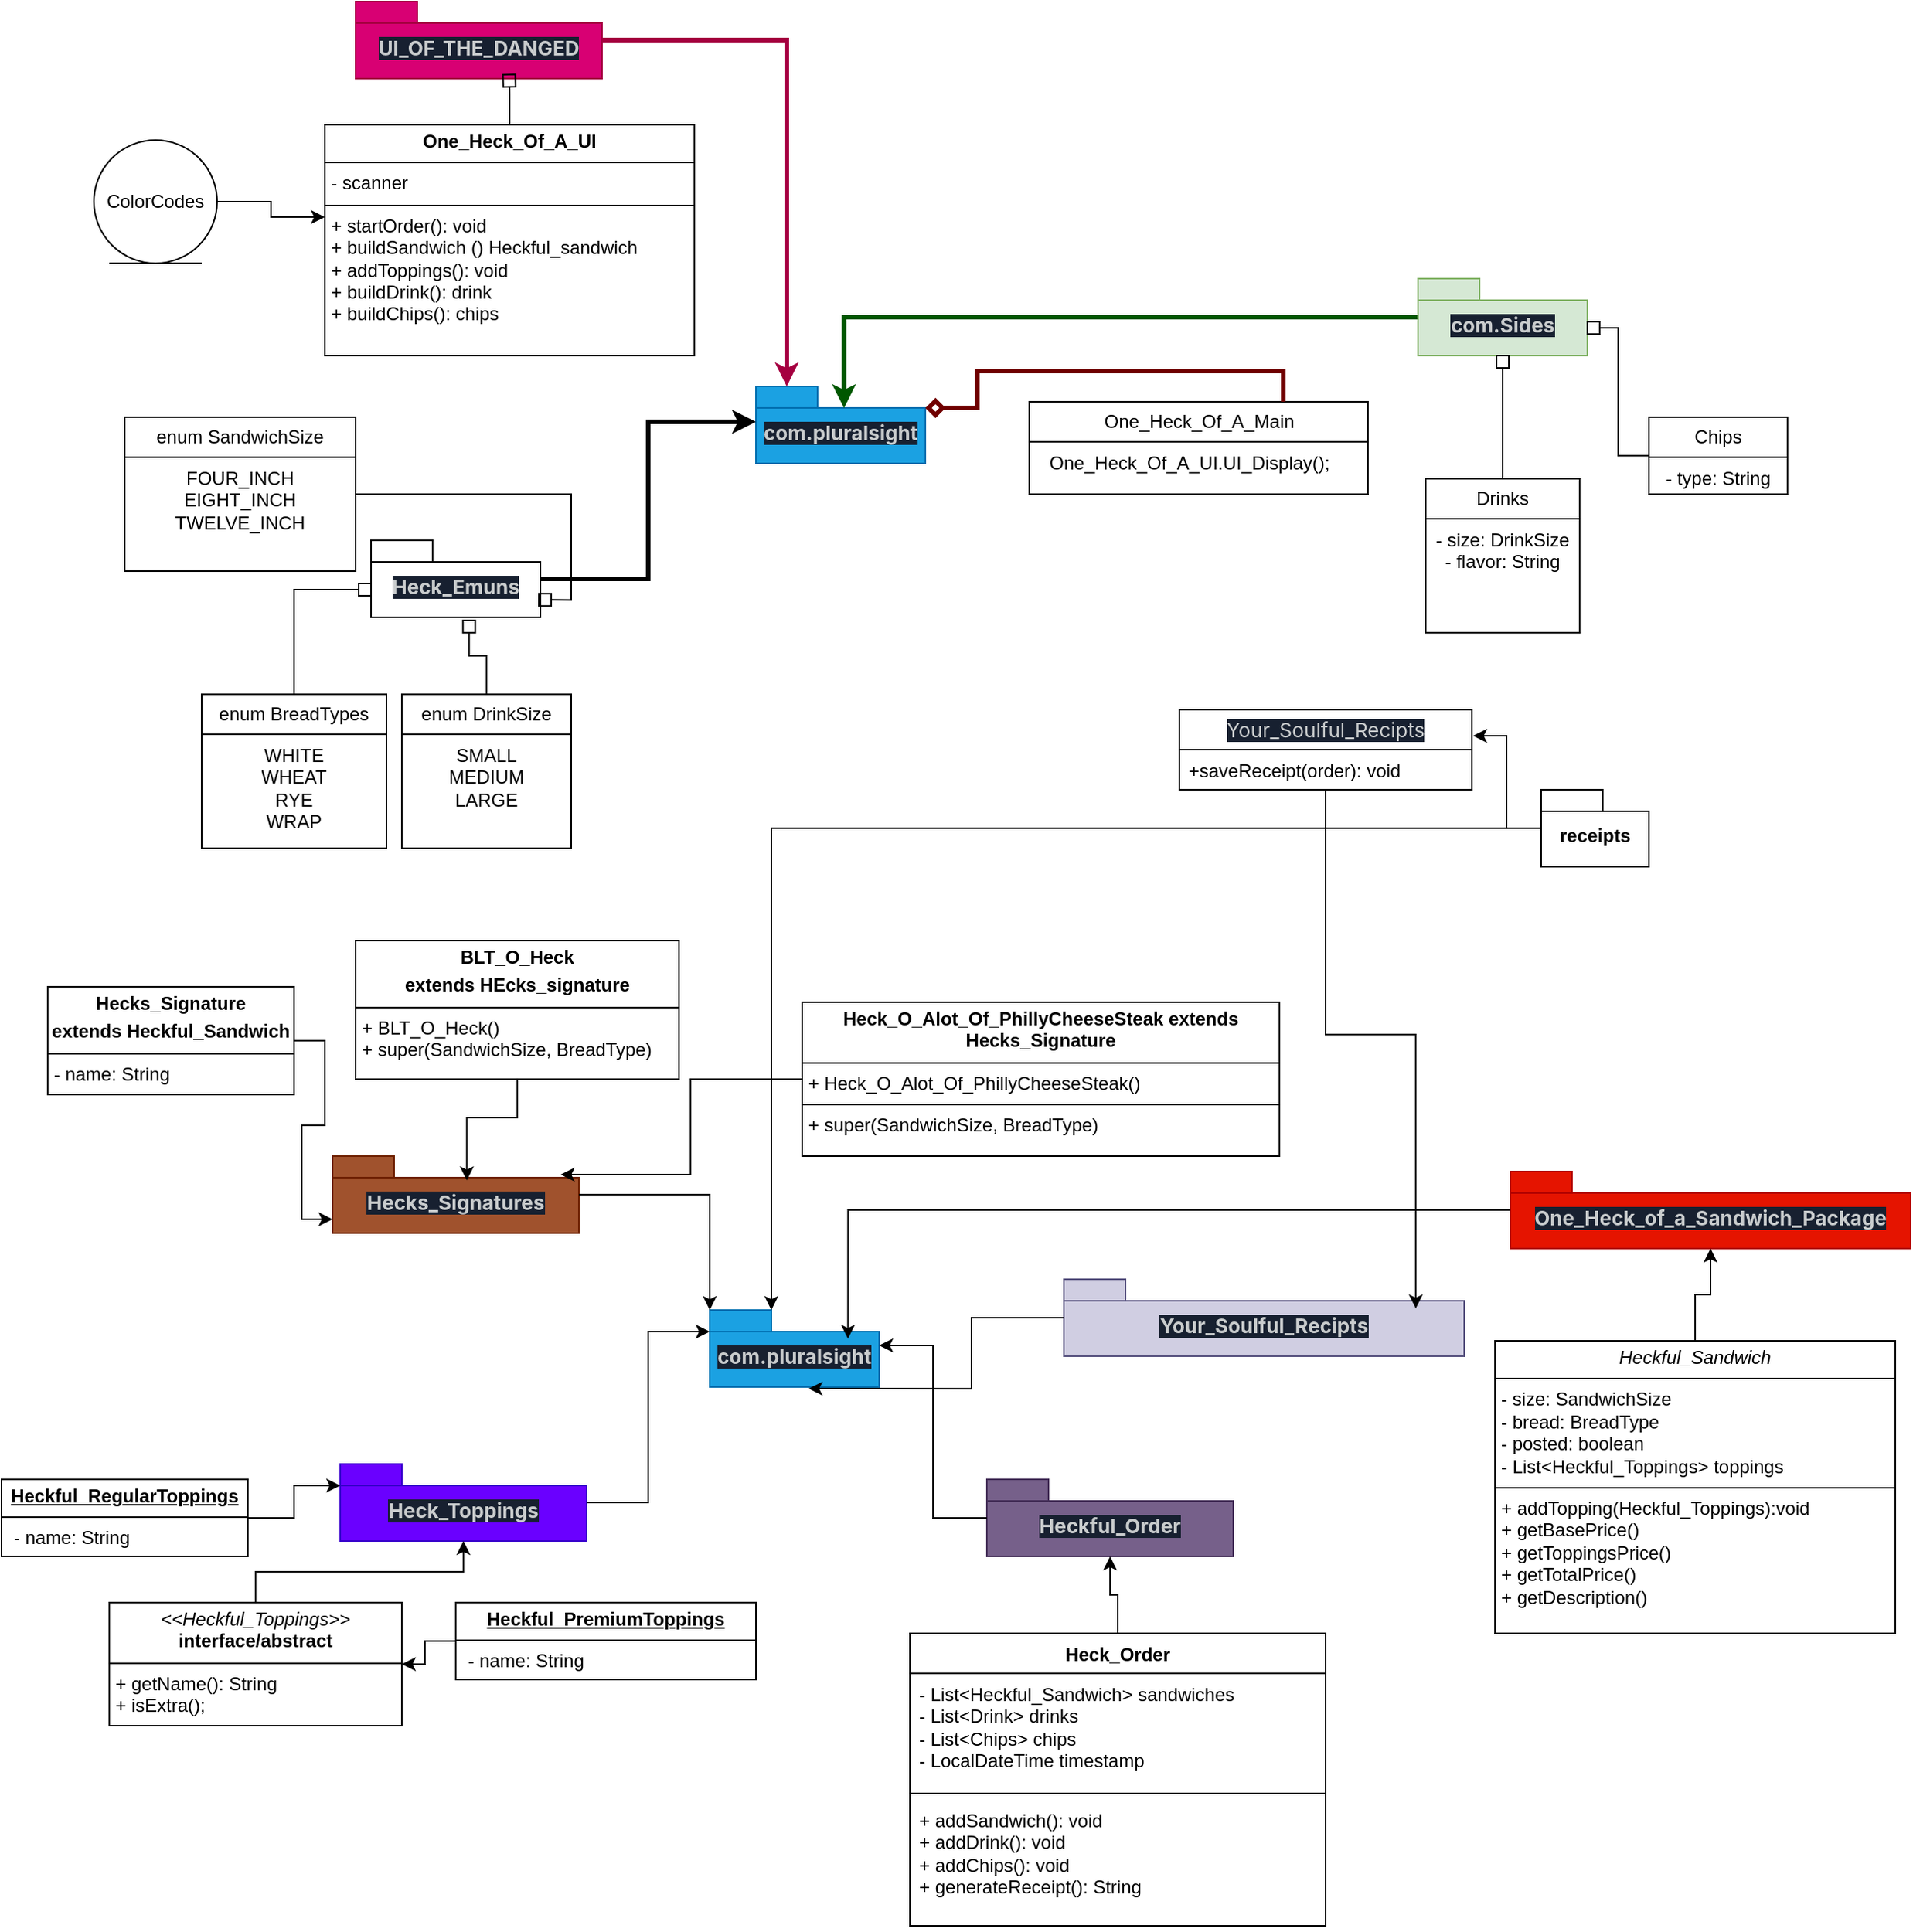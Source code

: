 <mxfile version="27.0.9">
  <diagram name="Page-1" id="c4acf3e9-155e-7222-9cf6-157b1a14988f">
    <mxGraphModel grid="1" page="1" gridSize="10" guides="1" tooltips="1" connect="1" arrows="1" fold="1" pageScale="1" pageWidth="850" pageHeight="1100" background="none" math="0" shadow="0">
      <root>
        <mxCell id="0" />
        <mxCell id="1" parent="0" />
        <mxCell id="3V-Jaaxt2Y7fFEWC-3_t-4" value="&lt;div style=&quot;background-color:#172030;color:#c9cccd&quot;&gt;&lt;pre style=&quot;font-family:&#39;Inter&#39;;font-size:9.8pt;&quot;&gt;com.pluralsight&lt;/pre&gt;&lt;/div&gt;" style="shape=folder;fontStyle=1;spacingTop=10;tabWidth=40;tabHeight=14;tabPosition=left;html=1;whiteSpace=wrap;fillColor=#1ba1e2;fontColor=#ffffff;strokeColor=#006EAF;" vertex="1" parent="1">
          <mxGeometry x="-340" y="160" width="110" height="50" as="geometry" />
        </mxCell>
        <mxCell id="3V-Jaaxt2Y7fFEWC-3_t-5" value="One_Heck_Of_A_Main" style="swimlane;fontStyle=0;childLayout=stackLayout;horizontal=1;startSize=26;fillColor=none;horizontalStack=0;resizeParent=1;resizeParentMax=0;resizeLast=0;collapsible=1;marginBottom=0;whiteSpace=wrap;html=1;" vertex="1" parent="1">
          <mxGeometry x="-162.5" y="170" width="220" height="60" as="geometry" />
        </mxCell>
        <mxCell id="3V-Jaaxt2Y7fFEWC-3_t-6" value="&amp;nbsp; One_Heck_Of_A_UI.UI_Display();" style="text;strokeColor=none;fillColor=none;align=left;verticalAlign=top;spacingLeft=4;spacingRight=4;overflow=hidden;rotatable=0;points=[[0,0.5],[1,0.5]];portConstraint=eastwest;whiteSpace=wrap;html=1;" vertex="1" parent="3V-Jaaxt2Y7fFEWC-3_t-5">
          <mxGeometry y="26" width="220" height="34" as="geometry" />
        </mxCell>
        <mxCell id="3V-Jaaxt2Y7fFEWC-3_t-9" style="rounded=0;orthogonalLoop=1;jettySize=auto;html=1;exitX=0.75;exitY=0;exitDx=0;exitDy=0;entryX=0;entryY=0;entryDx=110;entryDy=14;entryPerimeter=0;edgeStyle=orthogonalEdgeStyle;strokeWidth=3;fillColor=#a20025;strokeColor=#6F0000;endArrow=diamond;endFill=0;" edge="1" parent="1" source="3V-Jaaxt2Y7fFEWC-3_t-5" target="3V-Jaaxt2Y7fFEWC-3_t-4">
          <mxGeometry relative="1" as="geometry" />
        </mxCell>
        <mxCell id="3V-Jaaxt2Y7fFEWC-3_t-10" value="&lt;div style=&quot;background-color: rgb(23, 32, 48); color: rgb(201, 204, 205);&quot;&gt;&lt;pre style=&quot;font-family:&#39;Inter&#39;;font-size:9.8pt;&quot;&gt;&lt;div style=&quot;background-color:#172030;color:#c9cccd&quot;&gt;&lt;pre style=&quot;font-family:&#39;Inter&#39;;font-size:9.8pt;&quot;&gt;Heck_Emuns&lt;/pre&gt;&lt;/div&gt;&lt;/pre&gt;&lt;/div&gt;" style="shape=folder;fontStyle=1;spacingTop=10;tabWidth=40;tabHeight=14;tabPosition=left;html=1;whiteSpace=wrap;fillColor=light-dark(#FFFFFF,#FF8C27);" vertex="1" parent="1">
          <mxGeometry x="-590" y="260" width="110" height="50" as="geometry" />
        </mxCell>
        <mxCell id="3V-Jaaxt2Y7fFEWC-3_t-11" style="edgeStyle=orthogonalEdgeStyle;rounded=0;orthogonalLoop=1;jettySize=auto;html=1;entryX=0;entryY=0;entryDx=0;entryDy=23;entryPerimeter=0;strokeColor=light-dark(#000000,#67AB9F);strokeWidth=3;" edge="1" parent="1" source="3V-Jaaxt2Y7fFEWC-3_t-10" target="3V-Jaaxt2Y7fFEWC-3_t-4">
          <mxGeometry relative="1" as="geometry" />
        </mxCell>
        <mxCell id="3V-Jaaxt2Y7fFEWC-3_t-12" value="enum BreadTypes" style="swimlane;fontStyle=0;childLayout=stackLayout;horizontal=1;startSize=26;fillColor=none;horizontalStack=0;resizeParent=1;resizeParentMax=0;resizeLast=0;collapsible=1;marginBottom=0;whiteSpace=wrap;html=1;" vertex="1" parent="1">
          <mxGeometry x="-700" y="360" width="120" height="100" as="geometry" />
        </mxCell>
        <mxCell id="3V-Jaaxt2Y7fFEWC-3_t-13" value="WHITE&lt;div&gt;WHEAT&lt;br&gt;RYE&lt;br&gt;WRAP&lt;/div&gt;" style="text;strokeColor=none;fillColor=none;align=center;verticalAlign=top;spacingLeft=4;spacingRight=4;overflow=hidden;rotatable=0;points=[[0,0.5],[1,0.5]];portConstraint=eastwest;whiteSpace=wrap;html=1;" vertex="1" parent="3V-Jaaxt2Y7fFEWC-3_t-12">
          <mxGeometry y="26" width="120" height="74" as="geometry" />
        </mxCell>
        <mxCell id="3V-Jaaxt2Y7fFEWC-3_t-14" style="edgeStyle=orthogonalEdgeStyle;rounded=0;orthogonalLoop=1;jettySize=auto;html=1;entryX=0;entryY=0;entryDx=0;entryDy=32;entryPerimeter=0;endArrow=box;endFill=0;" edge="1" parent="1" source="3V-Jaaxt2Y7fFEWC-3_t-12" target="3V-Jaaxt2Y7fFEWC-3_t-10">
          <mxGeometry relative="1" as="geometry" />
        </mxCell>
        <mxCell id="3V-Jaaxt2Y7fFEWC-3_t-17" value="enum DrinkSize" style="swimlane;fontStyle=0;childLayout=stackLayout;horizontal=1;startSize=26;fillColor=none;horizontalStack=0;resizeParent=1;resizeParentMax=0;resizeLast=0;collapsible=1;marginBottom=0;whiteSpace=wrap;html=1;" vertex="1" parent="1">
          <mxGeometry x="-570" y="360" width="110" height="100" as="geometry" />
        </mxCell>
        <mxCell id="3V-Jaaxt2Y7fFEWC-3_t-18" value="SMALL&lt;br&gt;MEDIUM&lt;br&gt;LARGE" style="text;strokeColor=none;fillColor=none;align=center;verticalAlign=top;spacingLeft=4;spacingRight=4;overflow=hidden;rotatable=0;points=[[0,0.5],[1,0.5]];portConstraint=eastwest;whiteSpace=wrap;html=1;" vertex="1" parent="3V-Jaaxt2Y7fFEWC-3_t-17">
          <mxGeometry y="26" width="110" height="74" as="geometry" />
        </mxCell>
        <mxCell id="3V-Jaaxt2Y7fFEWC-3_t-19" value="enum SandwichSize" style="swimlane;fontStyle=0;childLayout=stackLayout;horizontal=1;startSize=26;fillColor=none;horizontalStack=0;resizeParent=1;resizeParentMax=0;resizeLast=0;collapsible=1;marginBottom=0;whiteSpace=wrap;html=1;" vertex="1" parent="1">
          <mxGeometry x="-750" y="180" width="150" height="100" as="geometry" />
        </mxCell>
        <mxCell id="3V-Jaaxt2Y7fFEWC-3_t-20" value="FOUR_INCH&lt;div&gt;EIGHT_INCH&lt;br&gt;TWELVE_INCH&lt;/div&gt;" style="text;strokeColor=none;fillColor=none;align=center;verticalAlign=top;spacingLeft=4;spacingRight=4;overflow=hidden;rotatable=0;points=[[0,0.5],[1,0.5]];portConstraint=eastwest;whiteSpace=wrap;html=1;" vertex="1" parent="3V-Jaaxt2Y7fFEWC-3_t-19">
          <mxGeometry y="26" width="150" height="74" as="geometry" />
        </mxCell>
        <mxCell id="3V-Jaaxt2Y7fFEWC-3_t-21" style="edgeStyle=orthogonalEdgeStyle;rounded=0;orthogonalLoop=1;jettySize=auto;html=1;entryX=0.579;entryY=1.04;entryDx=0;entryDy=0;entryPerimeter=0;endArrow=box;endFill=0;" edge="1" parent="1" source="3V-Jaaxt2Y7fFEWC-3_t-17" target="3V-Jaaxt2Y7fFEWC-3_t-10">
          <mxGeometry relative="1" as="geometry" />
        </mxCell>
        <mxCell id="3V-Jaaxt2Y7fFEWC-3_t-22" style="edgeStyle=orthogonalEdgeStyle;rounded=0;orthogonalLoop=1;jettySize=auto;html=1;entryX=0.991;entryY=0.773;entryDx=0;entryDy=0;entryPerimeter=0;endArrow=box;endFill=0;" edge="1" parent="1" source="3V-Jaaxt2Y7fFEWC-3_t-19" target="3V-Jaaxt2Y7fFEWC-3_t-10">
          <mxGeometry relative="1" as="geometry" />
        </mxCell>
        <mxCell id="3V-Jaaxt2Y7fFEWC-3_t-31" style="edgeStyle=orthogonalEdgeStyle;rounded=0;orthogonalLoop=1;jettySize=auto;html=1;entryX=0.52;entryY=0.282;entryDx=0;entryDy=0;entryPerimeter=0;strokeWidth=3;fillColor=#008a00;strokeColor=#005700;" edge="1" parent="1" source="3V-Jaaxt2Y7fFEWC-3_t-30" target="3V-Jaaxt2Y7fFEWC-3_t-4">
          <mxGeometry relative="1" as="geometry" />
        </mxCell>
        <mxCell id="3V-Jaaxt2Y7fFEWC-3_t-30" value="&lt;div style=&quot;background-color: rgb(23, 32, 48); color: rgb(201, 204, 205);&quot;&gt;&lt;pre style=&quot;font-family:&#39;Inter&#39;;font-size:9.8pt;&quot;&gt;com.Sides&lt;/pre&gt;&lt;/div&gt;" style="shape=folder;fontStyle=1;spacingTop=10;tabWidth=40;tabHeight=14;tabPosition=left;html=1;whiteSpace=wrap;fillColor=#d5e8d4;strokeColor=#82b366;" vertex="1" parent="1">
          <mxGeometry x="90" y="90" width="110" height="50" as="geometry" />
        </mxCell>
        <mxCell id="3V-Jaaxt2Y7fFEWC-3_t-38" style="edgeStyle=orthogonalEdgeStyle;rounded=0;orthogonalLoop=1;jettySize=auto;html=1;endArrow=box;endFill=0;" edge="1" parent="1" source="3V-Jaaxt2Y7fFEWC-3_t-34" target="3V-Jaaxt2Y7fFEWC-3_t-30">
          <mxGeometry relative="1" as="geometry" />
        </mxCell>
        <mxCell id="3V-Jaaxt2Y7fFEWC-3_t-34" value="Drinks" style="swimlane;fontStyle=0;childLayout=stackLayout;horizontal=1;startSize=26;fillColor=none;horizontalStack=0;resizeParent=1;resizeParentMax=0;resizeLast=0;collapsible=1;marginBottom=0;whiteSpace=wrap;html=1;" vertex="1" parent="1">
          <mxGeometry x="95" y="220" width="100" height="100" as="geometry" />
        </mxCell>
        <mxCell id="3V-Jaaxt2Y7fFEWC-3_t-35" value="- size: DrinkSize&lt;div&gt;- flavor: String&lt;/div&gt;" style="text;strokeColor=none;fillColor=none;align=center;verticalAlign=top;spacingLeft=4;spacingRight=4;overflow=hidden;rotatable=0;points=[[0,0.5],[1,0.5]];portConstraint=eastwest;whiteSpace=wrap;html=1;" vertex="1" parent="3V-Jaaxt2Y7fFEWC-3_t-34">
          <mxGeometry y="26" width="100" height="74" as="geometry" />
        </mxCell>
        <mxCell id="3V-Jaaxt2Y7fFEWC-3_t-36" value="Chips" style="swimlane;fontStyle=0;childLayout=stackLayout;horizontal=1;startSize=26;fillColor=none;horizontalStack=0;resizeParent=1;resizeParentMax=0;resizeLast=0;collapsible=1;marginBottom=0;whiteSpace=wrap;html=1;" vertex="1" parent="1">
          <mxGeometry x="240" y="180" width="90" height="50" as="geometry" />
        </mxCell>
        <mxCell id="3V-Jaaxt2Y7fFEWC-3_t-37" value="- type: String" style="text;strokeColor=none;fillColor=none;align=center;verticalAlign=top;spacingLeft=4;spacingRight=4;overflow=hidden;rotatable=0;points=[[0,0.5],[1,0.5]];portConstraint=eastwest;whiteSpace=wrap;html=1;" vertex="1" parent="3V-Jaaxt2Y7fFEWC-3_t-36">
          <mxGeometry y="26" width="90" height="24" as="geometry" />
        </mxCell>
        <mxCell id="3V-Jaaxt2Y7fFEWC-3_t-39" style="edgeStyle=orthogonalEdgeStyle;rounded=0;orthogonalLoop=1;jettySize=auto;html=1;entryX=0;entryY=0;entryDx=110;entryDy=32;entryPerimeter=0;endArrow=box;endFill=0;" edge="1" parent="1" source="3V-Jaaxt2Y7fFEWC-3_t-36" target="3V-Jaaxt2Y7fFEWC-3_t-30">
          <mxGeometry relative="1" as="geometry" />
        </mxCell>
        <mxCell id="3V-Jaaxt2Y7fFEWC-3_t-40" value="&lt;div style=&quot;background-color: rgb(23, 32, 48); color: rgb(201, 204, 205);&quot;&gt;&lt;pre style=&quot;font-family:&#39;Inter&#39;;font-size:9.8pt;&quot;&gt;&lt;div style=&quot;background-color: rgb(23, 32, 48); color: rgb(201, 204, 205);&quot;&gt;&lt;pre style=&quot;font-family:&#39;Inter&#39;;font-size:9.8pt;&quot;&gt;&lt;div style=&quot;background-color:#172030;color:#c9cccd&quot;&gt;&lt;pre style=&quot;font-family:&#39;Inter&#39;;font-size:9.8pt;&quot;&gt;UI_OF_THE_DANGED&lt;/pre&gt;&lt;/div&gt;&lt;/pre&gt;&lt;/div&gt;&lt;/pre&gt;&lt;/div&gt;" style="shape=folder;fontStyle=1;spacingTop=10;tabWidth=40;tabHeight=14;tabPosition=left;html=1;whiteSpace=wrap;fillColor=#d80073;fontColor=#ffffff;strokeColor=#A50040;" vertex="1" parent="1">
          <mxGeometry x="-600" y="-90" width="160" height="50" as="geometry" />
        </mxCell>
        <mxCell id="3V-Jaaxt2Y7fFEWC-3_t-41" value="&lt;p style=&quot;margin:0px;margin-top:4px;text-align:center;&quot;&gt;&lt;b&gt;One_Heck_Of_A_UI&lt;/b&gt;&lt;/p&gt;&lt;hr size=&quot;1&quot; style=&quot;border-style:solid;&quot;&gt;&lt;p style=&quot;margin:0px;margin-left:4px;&quot;&gt;- scanner&lt;/p&gt;&lt;hr size=&quot;1&quot; style=&quot;border-style:solid;&quot;&gt;&lt;p style=&quot;margin:0px;margin-left:4px;&quot;&gt;+ startOrder(): void&lt;/p&gt;&lt;p style=&quot;margin:0px;margin-left:4px;&quot;&gt;+ buildSandwich () Heckful_sandwich&lt;/p&gt;&lt;p style=&quot;margin:0px;margin-left:4px;&quot;&gt;+ addToppings(): void&lt;/p&gt;&lt;p style=&quot;margin:0px;margin-left:4px;&quot;&gt;+ buildDrink(): drink&lt;/p&gt;&lt;p style=&quot;margin:0px;margin-left:4px;&quot;&gt;+ buildChips(): chips&lt;/p&gt;" style="verticalAlign=top;align=left;overflow=fill;html=1;whiteSpace=wrap;" vertex="1" parent="1">
          <mxGeometry x="-620" y="-10" width="240" height="150" as="geometry" />
        </mxCell>
        <mxCell id="3V-Jaaxt2Y7fFEWC-3_t-42" style="edgeStyle=orthogonalEdgeStyle;rounded=0;orthogonalLoop=1;jettySize=auto;html=1;entryX=0.623;entryY=0.948;entryDx=0;entryDy=0;entryPerimeter=0;endArrow=box;endFill=0;" edge="1" parent="1" source="3V-Jaaxt2Y7fFEWC-3_t-41" target="3V-Jaaxt2Y7fFEWC-3_t-40">
          <mxGeometry relative="1" as="geometry" />
        </mxCell>
        <mxCell id="3V-Jaaxt2Y7fFEWC-3_t-44" style="edgeStyle=orthogonalEdgeStyle;rounded=0;orthogonalLoop=1;jettySize=auto;html=1;entryX=0;entryY=0;entryDx=20;entryDy=0;entryPerimeter=0;fillColor=#d80073;strokeColor=#A50040;strokeWidth=3;" edge="1" parent="1" source="3V-Jaaxt2Y7fFEWC-3_t-40" target="3V-Jaaxt2Y7fFEWC-3_t-4">
          <mxGeometry relative="1" as="geometry" />
        </mxCell>
        <mxCell id="3V-Jaaxt2Y7fFEWC-3_t-45" value="&lt;div style=&quot;background-color: rgb(23, 32, 48); color: rgb(201, 204, 205);&quot;&gt;&lt;pre style=&quot;font-family:&#39;Inter&#39;;font-size:9.8pt;&quot;&gt;&lt;div style=&quot;background-color: rgb(23, 32, 48); color: rgb(201, 204, 205);&quot;&gt;&lt;pre style=&quot;font-family:&#39;Inter&#39;;font-size:9.8pt;&quot;&gt;&lt;div style=&quot;background-color: rgb(23, 32, 48); color: rgb(201, 204, 205);&quot;&gt;&lt;pre style=&quot;font-family:&#39;Inter&#39;;font-size:9.8pt;&quot;&gt;&lt;div style=&quot;background-color:#172030;color:#c9cccd&quot;&gt;&lt;pre style=&quot;font-family:&#39;Inter&#39;;font-size:9.8pt;&quot;&gt;Heck_Toppings&lt;/pre&gt;&lt;/div&gt;&lt;/pre&gt;&lt;/div&gt;&lt;/pre&gt;&lt;/div&gt;&lt;/pre&gt;&lt;/div&gt;" style="shape=folder;fontStyle=1;spacingTop=10;tabWidth=40;tabHeight=14;tabPosition=left;html=1;whiteSpace=wrap;fillColor=light-dark(#6A00FF,#9933FF);fontColor=#ffffff;strokeColor=#3700CC;" vertex="1" parent="1">
          <mxGeometry x="-610" y="860" width="160" height="50" as="geometry" />
        </mxCell>
        <mxCell id="3V-Jaaxt2Y7fFEWC-3_t-46" value="&lt;div style=&quot;background-color:#172030;color:#c9cccd&quot;&gt;&lt;pre style=&quot;font-family:&#39;Inter&#39;;font-size:9.8pt;&quot;&gt;com.pluralsight&lt;/pre&gt;&lt;/div&gt;" style="shape=folder;fontStyle=1;spacingTop=10;tabWidth=40;tabHeight=14;tabPosition=left;html=1;whiteSpace=wrap;fillColor=#1ba1e2;fontColor=#ffffff;strokeColor=#006EAF;" vertex="1" parent="1">
          <mxGeometry x="-370" y="760" width="110" height="50" as="geometry" />
        </mxCell>
        <mxCell id="3V-Jaaxt2Y7fFEWC-3_t-47" style="edgeStyle=orthogonalEdgeStyle;rounded=0;orthogonalLoop=1;jettySize=auto;html=1;entryX=0;entryY=0;entryDx=0;entryDy=14;entryPerimeter=0;" edge="1" parent="1" source="3V-Jaaxt2Y7fFEWC-3_t-45" target="3V-Jaaxt2Y7fFEWC-3_t-46">
          <mxGeometry relative="1" as="geometry" />
        </mxCell>
        <mxCell id="3V-Jaaxt2Y7fFEWC-3_t-50" style="edgeStyle=orthogonalEdgeStyle;rounded=0;orthogonalLoop=1;jettySize=auto;html=1;entryX=0;entryY=0.4;entryDx=0;entryDy=0;entryPerimeter=0;" edge="1" parent="1" source="3V-Jaaxt2Y7fFEWC-3_t-49" target="3V-Jaaxt2Y7fFEWC-3_t-41">
          <mxGeometry relative="1" as="geometry">
            <mxPoint x="-670" y="60.0" as="targetPoint" />
          </mxGeometry>
        </mxCell>
        <mxCell id="3V-Jaaxt2Y7fFEWC-3_t-49" value="ColorCodes" style="ellipse;shape=umlEntity;whiteSpace=wrap;html=1;fillColor=light-dark(#FFFFFF,#E6E6E6);" vertex="1" parent="1">
          <mxGeometry x="-770" width="80" height="80" as="geometry" />
        </mxCell>
        <mxCell id="3V-Jaaxt2Y7fFEWC-3_t-52" style="edgeStyle=orthogonalEdgeStyle;rounded=0;orthogonalLoop=1;jettySize=auto;html=1;" edge="1" parent="1" source="3V-Jaaxt2Y7fFEWC-3_t-51" target="3V-Jaaxt2Y7fFEWC-3_t-45">
          <mxGeometry relative="1" as="geometry" />
        </mxCell>
        <mxCell id="3V-Jaaxt2Y7fFEWC-3_t-51" value="&lt;p style=&quot;margin:0px;margin-top:4px;text-align:center;&quot;&gt;&lt;i&gt;&amp;lt;&amp;lt;Heckful_Toppings&amp;gt;&amp;gt;&lt;/i&gt;&lt;br&gt;&lt;b&gt;interface/abstract&lt;/b&gt;&lt;/p&gt;&lt;hr size=&quot;1&quot; style=&quot;border-style:solid;&quot;&gt;&lt;p style=&quot;margin:0px;margin-left:4px;&quot;&gt;+ getName(): String&lt;br&gt;+ isExtra();&lt;/p&gt;" style="verticalAlign=top;align=left;overflow=fill;html=1;whiteSpace=wrap;" vertex="1" parent="1">
          <mxGeometry x="-760" y="950" width="190" height="80" as="geometry" />
        </mxCell>
        <mxCell id="3V-Jaaxt2Y7fFEWC-3_t-54" style="edgeStyle=orthogonalEdgeStyle;rounded=0;orthogonalLoop=1;jettySize=auto;html=1;" edge="1" parent="1" source="3V-Jaaxt2Y7fFEWC-3_t-53" target="3V-Jaaxt2Y7fFEWC-3_t-51">
          <mxGeometry relative="1" as="geometry" />
        </mxCell>
        <mxCell id="3V-Jaaxt2Y7fFEWC-3_t-53" value="&lt;p style=&quot;margin: 4px 0px 0px; text-align: center;&quot;&gt;&lt;b&gt;&lt;u&gt;Heckful_PremiumToppings&lt;/u&gt;&lt;/b&gt;&lt;/p&gt;&lt;hr size=&quot;1&quot; style=&quot;border-style:solid;&quot;&gt;&lt;p style=&quot;margin:0px;margin-left:8px;&quot;&gt;- name: String&lt;/p&gt;&lt;p style=&quot;margin:0px;margin-left:8px;&quot;&gt;&lt;br&gt;&lt;/p&gt;" style="verticalAlign=top;align=left;overflow=fill;html=1;whiteSpace=wrap;" vertex="1" parent="1">
          <mxGeometry x="-535" y="950" width="195" height="50" as="geometry" />
        </mxCell>
        <mxCell id="3V-Jaaxt2Y7fFEWC-3_t-55" value="&lt;p style=&quot;margin: 4px 0px 0px; text-align: center;&quot;&gt;&lt;b&gt;&lt;u&gt;Heckful_RegularToppings&lt;/u&gt;&lt;/b&gt;&lt;/p&gt;&lt;hr size=&quot;1&quot; style=&quot;border-style:solid;&quot;&gt;&lt;p style=&quot;margin:0px;margin-left:8px;&quot;&gt;- name: String&lt;/p&gt;&lt;p style=&quot;margin:0px;margin-left:8px;&quot;&gt;&lt;br&gt;&lt;/p&gt;" style="verticalAlign=top;align=left;overflow=fill;html=1;whiteSpace=wrap;" vertex="1" parent="1">
          <mxGeometry x="-830" y="870" width="160" height="50" as="geometry" />
        </mxCell>
        <mxCell id="3V-Jaaxt2Y7fFEWC-3_t-56" style="edgeStyle=orthogonalEdgeStyle;rounded=0;orthogonalLoop=1;jettySize=auto;html=1;entryX=0;entryY=0;entryDx=0;entryDy=14;entryPerimeter=0;" edge="1" parent="1" source="3V-Jaaxt2Y7fFEWC-3_t-55" target="3V-Jaaxt2Y7fFEWC-3_t-45">
          <mxGeometry relative="1" as="geometry" />
        </mxCell>
        <mxCell id="3V-Jaaxt2Y7fFEWC-3_t-57" value="&lt;div style=&quot;background-color: rgb(23, 32, 48); color: rgb(201, 204, 205);&quot;&gt;&lt;pre style=&quot;font-family:&#39;Inter&#39;;font-size:9.8pt;&quot;&gt;&lt;div style=&quot;background-color: rgb(23, 32, 48); color: rgb(201, 204, 205);&quot;&gt;&lt;pre style=&quot;font-family:&#39;Inter&#39;;font-size:9.8pt;&quot;&gt;&lt;div style=&quot;background-color: rgb(23, 32, 48); color: rgb(201, 204, 205);&quot;&gt;&lt;pre style=&quot;font-family:&#39;Inter&#39;;font-size:9.8pt;&quot;&gt;&lt;div style=&quot;background-color: rgb(23, 32, 48); color: rgb(201, 204, 205);&quot;&gt;&lt;pre style=&quot;font-family:&#39;Inter&#39;;font-size:9.8pt;&quot;&gt;&lt;div style=&quot;background-color:#172030;color:#c9cccd&quot;&gt;&lt;pre style=&quot;font-family:&#39;Inter&#39;;font-size:9.8pt;&quot;&gt;Heckful_Order&lt;/pre&gt;&lt;/div&gt;&lt;/pre&gt;&lt;/div&gt;&lt;/pre&gt;&lt;/div&gt;&lt;/pre&gt;&lt;/div&gt;&lt;/pre&gt;&lt;/div&gt;" style="shape=folder;fontStyle=1;spacingTop=10;tabWidth=40;tabHeight=14;tabPosition=left;html=1;whiteSpace=wrap;fillColor=#76608a;fontColor=#ffffff;strokeColor=#432D57;" vertex="1" parent="1">
          <mxGeometry x="-190" y="870" width="160" height="50" as="geometry" />
        </mxCell>
        <mxCell id="3V-Jaaxt2Y7fFEWC-3_t-58" style="edgeStyle=orthogonalEdgeStyle;rounded=0;orthogonalLoop=1;jettySize=auto;html=1;entryX=0;entryY=0;entryDx=110;entryDy=23;entryPerimeter=0;" edge="1" parent="1" source="3V-Jaaxt2Y7fFEWC-3_t-57" target="3V-Jaaxt2Y7fFEWC-3_t-46">
          <mxGeometry relative="1" as="geometry" />
        </mxCell>
        <mxCell id="3V-Jaaxt2Y7fFEWC-3_t-59" value="Heck_Order" style="swimlane;fontStyle=1;align=center;verticalAlign=top;childLayout=stackLayout;horizontal=1;startSize=26;horizontalStack=0;resizeParent=1;resizeParentMax=0;resizeLast=0;collapsible=1;marginBottom=0;whiteSpace=wrap;html=1;" vertex="1" parent="1">
          <mxGeometry x="-240" y="970" width="270" height="190" as="geometry" />
        </mxCell>
        <mxCell id="3V-Jaaxt2Y7fFEWC-3_t-60" value="- List&amp;lt;Heckful_Sandwich&amp;gt; sandwiches&amp;nbsp;&lt;div&gt;- List&amp;lt;Drink&amp;gt; drinks&lt;/div&gt;&lt;div&gt;-&amp;nbsp;List&amp;lt;Chips&amp;gt; chips&amp;nbsp;&lt;/div&gt;&lt;div&gt;-&amp;nbsp;LocalDateTime timestamp&lt;/div&gt;&lt;div&gt;&lt;br&gt;&lt;/div&gt;" style="text;strokeColor=none;fillColor=none;align=left;verticalAlign=top;spacingLeft=4;spacingRight=4;overflow=hidden;rotatable=0;points=[[0,0.5],[1,0.5]];portConstraint=eastwest;whiteSpace=wrap;html=1;" vertex="1" parent="3V-Jaaxt2Y7fFEWC-3_t-59">
          <mxGeometry y="26" width="270" height="74" as="geometry" />
        </mxCell>
        <mxCell id="3V-Jaaxt2Y7fFEWC-3_t-61" value="" style="line;strokeWidth=1;fillColor=none;align=left;verticalAlign=middle;spacingTop=-1;spacingLeft=3;spacingRight=3;rotatable=0;labelPosition=right;points=[];portConstraint=eastwest;strokeColor=inherit;" vertex="1" parent="3V-Jaaxt2Y7fFEWC-3_t-59">
          <mxGeometry y="100" width="270" height="8" as="geometry" />
        </mxCell>
        <mxCell id="3V-Jaaxt2Y7fFEWC-3_t-62" value="&lt;div&gt;+ addSandwich(): void&amp;nbsp;&lt;/div&gt;&lt;div&gt;+ addDrink(): void&amp;nbsp; &amp;nbsp;&amp;nbsp;&lt;/div&gt;&lt;div&gt;&lt;span style=&quot;background-color: transparent; color: light-dark(rgb(0, 0, 0), rgb(255, 255, 255));&quot;&gt;+ addChips(): void&amp;nbsp; &amp;nbsp;&amp;nbsp;&lt;/span&gt;&lt;/div&gt;&lt;div&gt;+ generateReceipt(): String&lt;/div&gt;" style="text;strokeColor=none;fillColor=none;align=left;verticalAlign=top;spacingLeft=4;spacingRight=4;overflow=hidden;rotatable=0;points=[[0,0.5],[1,0.5]];portConstraint=eastwest;whiteSpace=wrap;html=1;" vertex="1" parent="3V-Jaaxt2Y7fFEWC-3_t-59">
          <mxGeometry y="108" width="270" height="82" as="geometry" />
        </mxCell>
        <mxCell id="3V-Jaaxt2Y7fFEWC-3_t-63" style="edgeStyle=orthogonalEdgeStyle;rounded=0;orthogonalLoop=1;jettySize=auto;html=1;entryX=0.5;entryY=1;entryDx=0;entryDy=0;entryPerimeter=0;" edge="1" parent="1" source="3V-Jaaxt2Y7fFEWC-3_t-59" target="3V-Jaaxt2Y7fFEWC-3_t-57">
          <mxGeometry relative="1" as="geometry" />
        </mxCell>
        <mxCell id="3V-Jaaxt2Y7fFEWC-3_t-67" value="&lt;div style=&quot;background-color: rgb(23, 32, 48); color: rgb(201, 204, 205);&quot;&gt;&lt;pre style=&quot;font-family:&#39;Inter&#39;;font-size:9.8pt;&quot;&gt;&lt;div style=&quot;background-color: rgb(23, 32, 48); color: rgb(201, 204, 205);&quot;&gt;&lt;pre style=&quot;font-family:&#39;Inter&#39;;font-size:9.8pt;&quot;&gt;&lt;div style=&quot;background-color: rgb(23, 32, 48); color: rgb(201, 204, 205);&quot;&gt;&lt;pre style=&quot;font-family:&#39;Inter&#39;;font-size:9.8pt;&quot;&gt;&lt;div style=&quot;background-color: rgb(23, 32, 48); color: rgb(201, 204, 205);&quot;&gt;&lt;pre style=&quot;font-family:&#39;Inter&#39;;font-size:9.8pt;&quot;&gt;&lt;div style=&quot;background-color:#172030;color:#c9cccd&quot;&gt;&lt;pre style=&quot;font-family:&#39;Inter&#39;;font-size:9.8pt;&quot;&gt;Hecks_Signatures&lt;/pre&gt;&lt;/div&gt;&lt;/pre&gt;&lt;/div&gt;&lt;/pre&gt;&lt;/div&gt;&lt;/pre&gt;&lt;/div&gt;&lt;/pre&gt;&lt;/div&gt;" style="shape=folder;fontStyle=1;spacingTop=10;tabWidth=40;tabHeight=14;tabPosition=left;html=1;whiteSpace=wrap;fillColor=#a0522d;fontColor=#ffffff;strokeColor=#6D1F00;" vertex="1" parent="1">
          <mxGeometry x="-615" y="660" width="160" height="50" as="geometry" />
        </mxCell>
        <mxCell id="3V-Jaaxt2Y7fFEWC-3_t-68" style="edgeStyle=orthogonalEdgeStyle;rounded=0;orthogonalLoop=1;jettySize=auto;html=1;entryX=0;entryY=0;entryDx=0;entryDy=0;entryPerimeter=0;" edge="1" parent="1" source="3V-Jaaxt2Y7fFEWC-3_t-67" target="3V-Jaaxt2Y7fFEWC-3_t-46">
          <mxGeometry relative="1" as="geometry" />
        </mxCell>
        <mxCell id="3V-Jaaxt2Y7fFEWC-3_t-69" value="&lt;p style=&quot;margin:0px;margin-top:4px;text-align:center;&quot;&gt;&lt;b&gt;Hecks_Signature&lt;/b&gt;&lt;/p&gt;&lt;p style=&quot;margin:0px;margin-top:4px;text-align:center;&quot;&gt;&lt;b&gt;extends Heckful_Sandwich&lt;/b&gt;&lt;/p&gt;&lt;hr size=&quot;1&quot; style=&quot;border-style:solid;&quot;&gt;&lt;p style=&quot;margin:0px;margin-left:4px;&quot;&gt;- name: String&lt;/p&gt;" style="verticalAlign=top;align=left;overflow=fill;html=1;whiteSpace=wrap;" vertex="1" parent="1">
          <mxGeometry x="-800" y="550" width="160" height="70" as="geometry" />
        </mxCell>
        <mxCell id="3V-Jaaxt2Y7fFEWC-3_t-70" value="&lt;p style=&quot;margin:0px;margin-top:4px;text-align:center;&quot;&gt;&lt;b&gt;BLT_O_Heck&lt;/b&gt;&lt;/p&gt;&lt;p style=&quot;margin:0px;margin-top:4px;text-align:center;&quot;&gt;&lt;b&gt;extends HEcks_signature&lt;/b&gt;&lt;/p&gt;&lt;hr size=&quot;1&quot; style=&quot;border-style:solid;&quot;&gt;&lt;p style=&quot;margin:0px;margin-left:4px;&quot;&gt;+ BLT_O_Heck()&lt;/p&gt;&lt;p style=&quot;margin:0px;margin-left:4px;&quot;&gt;+&amp;nbsp;super(SandwichSize, BreadType)&lt;/p&gt;" style="verticalAlign=top;align=left;overflow=fill;html=1;whiteSpace=wrap;" vertex="1" parent="1">
          <mxGeometry x="-600" y="520" width="210" height="90" as="geometry" />
        </mxCell>
        <mxCell id="3V-Jaaxt2Y7fFEWC-3_t-71" value="&lt;p style=&quot;margin:0px;margin-top:4px;text-align:center;&quot;&gt;&lt;b&gt;Heck_O_Alot_Of_PhillyCheeseSteak extends Hecks_Signature&lt;/b&gt;&lt;/p&gt;&lt;hr size=&quot;1&quot; style=&quot;border-style:solid;&quot;&gt;&lt;p style=&quot;margin:0px;margin-left:4px;&quot;&gt;+&amp;nbsp;Heck_O_Alot_Of_PhillyCheeseSteak()&lt;/p&gt;&lt;hr size=&quot;1&quot; style=&quot;border-style:solid;&quot;&gt;&lt;p style=&quot;margin:0px;margin-left:4px;&quot;&gt;+ super(SandwichSize,&amp;nbsp;BreadType)&lt;/p&gt;" style="verticalAlign=top;align=left;overflow=fill;html=1;whiteSpace=wrap;" vertex="1" parent="1">
          <mxGeometry x="-310" y="560" width="310" height="100" as="geometry" />
        </mxCell>
        <mxCell id="3V-Jaaxt2Y7fFEWC-3_t-72" style="edgeStyle=orthogonalEdgeStyle;rounded=0;orthogonalLoop=1;jettySize=auto;html=1;entryX=0;entryY=0;entryDx=0;entryDy=41;entryPerimeter=0;" edge="1" parent="1" source="3V-Jaaxt2Y7fFEWC-3_t-69" target="3V-Jaaxt2Y7fFEWC-3_t-67">
          <mxGeometry relative="1" as="geometry" />
        </mxCell>
        <mxCell id="3V-Jaaxt2Y7fFEWC-3_t-73" style="edgeStyle=orthogonalEdgeStyle;rounded=0;orthogonalLoop=1;jettySize=auto;html=1;entryX=0.545;entryY=0.316;entryDx=0;entryDy=0;entryPerimeter=0;" edge="1" parent="1" source="3V-Jaaxt2Y7fFEWC-3_t-70" target="3V-Jaaxt2Y7fFEWC-3_t-67">
          <mxGeometry relative="1" as="geometry" />
        </mxCell>
        <mxCell id="3V-Jaaxt2Y7fFEWC-3_t-74" style="edgeStyle=orthogonalEdgeStyle;rounded=0;orthogonalLoop=1;jettySize=auto;html=1;entryX=0.926;entryY=0.24;entryDx=0;entryDy=0;entryPerimeter=0;" edge="1" parent="1" source="3V-Jaaxt2Y7fFEWC-3_t-71" target="3V-Jaaxt2Y7fFEWC-3_t-67">
          <mxGeometry relative="1" as="geometry" />
        </mxCell>
        <mxCell id="3V-Jaaxt2Y7fFEWC-3_t-75" value="&lt;div style=&quot;background-color: rgb(23, 32, 48); color: rgb(201, 204, 205);&quot;&gt;&lt;pre style=&quot;font-family:&#39;Inter&#39;;font-size:9.8pt;&quot;&gt;&lt;div style=&quot;background-color: rgb(23, 32, 48); color: rgb(201, 204, 205);&quot;&gt;&lt;pre style=&quot;font-family:&#39;Inter&#39;;font-size:9.8pt;&quot;&gt;&lt;div style=&quot;background-color: rgb(23, 32, 48); color: rgb(201, 204, 205);&quot;&gt;&lt;pre style=&quot;font-family:&#39;Inter&#39;;font-size:9.8pt;&quot;&gt;&lt;div style=&quot;background-color: rgb(23, 32, 48); color: rgb(201, 204, 205);&quot;&gt;&lt;pre style=&quot;font-family:&#39;Inter&#39;;font-size:9.8pt;&quot;&gt;&lt;div style=&quot;background-color: rgb(23, 32, 48); color: rgb(201, 204, 205);&quot;&gt;&lt;pre style=&quot;font-family:&#39;Inter&#39;;font-size:9.8pt;&quot;&gt;&lt;div style=&quot;background-color:#172030;color:#c9cccd&quot;&gt;&lt;pre style=&quot;font-family:&#39;Inter&#39;;font-size:9.8pt;&quot;&gt;One_Heck_of_a_Sandwich_Package&lt;/pre&gt;&lt;/div&gt;&lt;/pre&gt;&lt;/div&gt;&lt;/pre&gt;&lt;/div&gt;&lt;/pre&gt;&lt;/div&gt;&lt;/pre&gt;&lt;/div&gt;&lt;/pre&gt;&lt;/div&gt;" style="shape=folder;fontStyle=1;spacingTop=10;tabWidth=40;tabHeight=14;tabPosition=left;html=1;whiteSpace=wrap;fillColor=#e51400;fontColor=#ffffff;strokeColor=#B20000;" vertex="1" parent="1">
          <mxGeometry x="150" y="670" width="260" height="50" as="geometry" />
        </mxCell>
        <mxCell id="3V-Jaaxt2Y7fFEWC-3_t-76" style="edgeStyle=orthogonalEdgeStyle;rounded=0;orthogonalLoop=1;jettySize=auto;html=1;entryX=0.816;entryY=0.373;entryDx=0;entryDy=0;entryPerimeter=0;" edge="1" parent="1" source="3V-Jaaxt2Y7fFEWC-3_t-75" target="3V-Jaaxt2Y7fFEWC-3_t-46">
          <mxGeometry relative="1" as="geometry" />
        </mxCell>
        <mxCell id="3V-Jaaxt2Y7fFEWC-3_t-77" value="&lt;p style=&quot;margin:0px;margin-top:4px;text-align:center;&quot;&gt;&lt;i&gt;Heckful_Sandwich&lt;/i&gt;&lt;/p&gt;&lt;hr size=&quot;1&quot; style=&quot;border-style:solid;&quot;&gt;&lt;p style=&quot;margin:0px;margin-left:4px;&quot;&gt;- size: SandwichSize&lt;br&gt;- bread: BreadType&lt;/p&gt;&lt;p style=&quot;margin:0px;margin-left:4px;&quot;&gt;- posted: boolean&lt;/p&gt;&lt;p style=&quot;margin:0px;margin-left:4px;&quot;&gt;-&amp;nbsp;List&amp;lt;Heckful_Toppings&amp;gt; toppings&lt;/p&gt;&lt;hr size=&quot;1&quot; style=&quot;border-style:solid;&quot;&gt;&lt;p style=&quot;margin:0px;margin-left:4px;&quot;&gt;+ addTopping(Heckful_Toppings):void&lt;/p&gt;&lt;p style=&quot;margin:0px;margin-left:4px;&quot;&gt;+ getBasePrice()&lt;/p&gt;&lt;p style=&quot;margin:0px;margin-left:4px;&quot;&gt;+&amp;nbsp;getToppingsPrice()&lt;/p&gt;&lt;p style=&quot;margin:0px;margin-left:4px;&quot;&gt;+&amp;nbsp;getTotalPrice()&lt;/p&gt;&lt;p style=&quot;margin:0px;margin-left:4px;&quot;&gt;+&amp;nbsp;getDescription()&lt;/p&gt;" style="verticalAlign=top;align=left;overflow=fill;html=1;whiteSpace=wrap;" vertex="1" parent="1">
          <mxGeometry x="140" y="780" width="260" height="190" as="geometry" />
        </mxCell>
        <mxCell id="3V-Jaaxt2Y7fFEWC-3_t-78" style="edgeStyle=orthogonalEdgeStyle;rounded=0;orthogonalLoop=1;jettySize=auto;html=1;" edge="1" parent="1" source="3V-Jaaxt2Y7fFEWC-3_t-77" target="3V-Jaaxt2Y7fFEWC-3_t-75">
          <mxGeometry relative="1" as="geometry" />
        </mxCell>
        <mxCell id="3V-Jaaxt2Y7fFEWC-3_t-79" value="&lt;div style=&quot;background-color: rgb(23, 32, 48); color: rgb(201, 204, 205);&quot;&gt;&lt;pre style=&quot;font-family:&#39;Inter&#39;;font-size:9.8pt;&quot;&gt;&lt;div style=&quot;background-color: rgb(23, 32, 48); color: rgb(201, 204, 205);&quot;&gt;&lt;pre style=&quot;font-family:&#39;Inter&#39;;font-size:9.8pt;&quot;&gt;&lt;div style=&quot;background-color: rgb(23, 32, 48); color: rgb(201, 204, 205);&quot;&gt;&lt;pre style=&quot;font-family:&#39;Inter&#39;;font-size:9.8pt;&quot;&gt;&lt;div style=&quot;background-color: rgb(23, 32, 48); color: rgb(201, 204, 205);&quot;&gt;&lt;pre style=&quot;font-family:&#39;Inter&#39;;font-size:9.8pt;&quot;&gt;&lt;div style=&quot;background-color: rgb(23, 32, 48); color: rgb(201, 204, 205);&quot;&gt;&lt;pre style=&quot;font-family:&#39;Inter&#39;;font-size:9.8pt;&quot;&gt;&lt;div style=&quot;background-color: rgb(23, 32, 48); color: rgb(201, 204, 205);&quot;&gt;&lt;pre style=&quot;font-family:&#39;Inter&#39;;font-size:9.8pt;&quot;&gt;&lt;div style=&quot;background-color:#172030;color:#c9cccd&quot;&gt;&lt;pre style=&quot;font-family:&#39;Inter&#39;;font-size:9.8pt;&quot;&gt;Your_Soulful_Recipts&lt;/pre&gt;&lt;/div&gt;&lt;/pre&gt;&lt;/div&gt;&lt;/pre&gt;&lt;/div&gt;&lt;/pre&gt;&lt;/div&gt;&lt;/pre&gt;&lt;/div&gt;&lt;/pre&gt;&lt;/div&gt;&lt;/pre&gt;&lt;/div&gt;" style="shape=folder;fontStyle=1;spacingTop=10;tabWidth=40;tabHeight=14;tabPosition=left;html=1;whiteSpace=wrap;fillColor=#d0cee2;strokeColor=#56517e;" vertex="1" parent="1">
          <mxGeometry x="-140" y="740" width="260" height="50" as="geometry" />
        </mxCell>
        <mxCell id="3V-Jaaxt2Y7fFEWC-3_t-80" style="edgeStyle=orthogonalEdgeStyle;rounded=0;orthogonalLoop=1;jettySize=auto;html=1;entryX=0.583;entryY=1.021;entryDx=0;entryDy=0;entryPerimeter=0;" edge="1" parent="1" source="3V-Jaaxt2Y7fFEWC-3_t-79" target="3V-Jaaxt2Y7fFEWC-3_t-46">
          <mxGeometry relative="1" as="geometry" />
        </mxCell>
        <mxCell id="3V-Jaaxt2Y7fFEWC-3_t-83" value="&lt;div style=&quot;background-color:#172030;color:#c9cccd&quot;&gt;&lt;pre style=&quot;font-family:&#39;Inter&#39;;font-size:9.8pt;&quot;&gt;Your_Soulful_Recipts&lt;/pre&gt;&lt;/div&gt;" style="swimlane;fontStyle=0;childLayout=stackLayout;horizontal=1;startSize=26;fillColor=none;horizontalStack=0;resizeParent=1;resizeParentMax=0;resizeLast=0;collapsible=1;marginBottom=0;whiteSpace=wrap;html=1;" vertex="1" parent="1">
          <mxGeometry x="-65" y="370" width="190" height="52" as="geometry" />
        </mxCell>
        <mxCell id="3V-Jaaxt2Y7fFEWC-3_t-84" value="+saveReceipt(order): void&amp;nbsp;" style="text;strokeColor=none;fillColor=none;align=left;verticalAlign=top;spacingLeft=4;spacingRight=4;overflow=hidden;rotatable=0;points=[[0,0.5],[1,0.5]];portConstraint=eastwest;whiteSpace=wrap;html=1;" vertex="1" parent="3V-Jaaxt2Y7fFEWC-3_t-83">
          <mxGeometry y="26" width="190" height="26" as="geometry" />
        </mxCell>
        <mxCell id="3V-Jaaxt2Y7fFEWC-3_t-87" style="edgeStyle=orthogonalEdgeStyle;rounded=0;orthogonalLoop=1;jettySize=auto;html=1;entryX=0.879;entryY=0.379;entryDx=0;entryDy=0;entryPerimeter=0;" edge="1" parent="1" source="3V-Jaaxt2Y7fFEWC-3_t-83" target="3V-Jaaxt2Y7fFEWC-3_t-79">
          <mxGeometry relative="1" as="geometry" />
        </mxCell>
        <mxCell id="ZX5XB9pRJ0hzWBvYxlUa-4" value="receipts" style="shape=folder;fontStyle=1;spacingTop=10;tabWidth=40;tabHeight=14;tabPosition=left;html=1;whiteSpace=wrap;" vertex="1" parent="1">
          <mxGeometry x="170" y="422" width="70" height="50" as="geometry" />
        </mxCell>
        <mxCell id="ZX5XB9pRJ0hzWBvYxlUa-6" style="edgeStyle=orthogonalEdgeStyle;rounded=0;orthogonalLoop=1;jettySize=auto;html=1;entryX=1.004;entryY=0.326;entryDx=0;entryDy=0;entryPerimeter=0;" edge="1" parent="1" source="ZX5XB9pRJ0hzWBvYxlUa-4" target="3V-Jaaxt2Y7fFEWC-3_t-83">
          <mxGeometry relative="1" as="geometry" />
        </mxCell>
        <mxCell id="ZX5XB9pRJ0hzWBvYxlUa-7" style="edgeStyle=orthogonalEdgeStyle;rounded=0;orthogonalLoop=1;jettySize=auto;html=1;entryX=0;entryY=0;entryDx=40;entryDy=0;entryPerimeter=0;" edge="1" parent="1" source="ZX5XB9pRJ0hzWBvYxlUa-4" target="3V-Jaaxt2Y7fFEWC-3_t-46">
          <mxGeometry relative="1" as="geometry" />
        </mxCell>
      </root>
    </mxGraphModel>
  </diagram>
</mxfile>
